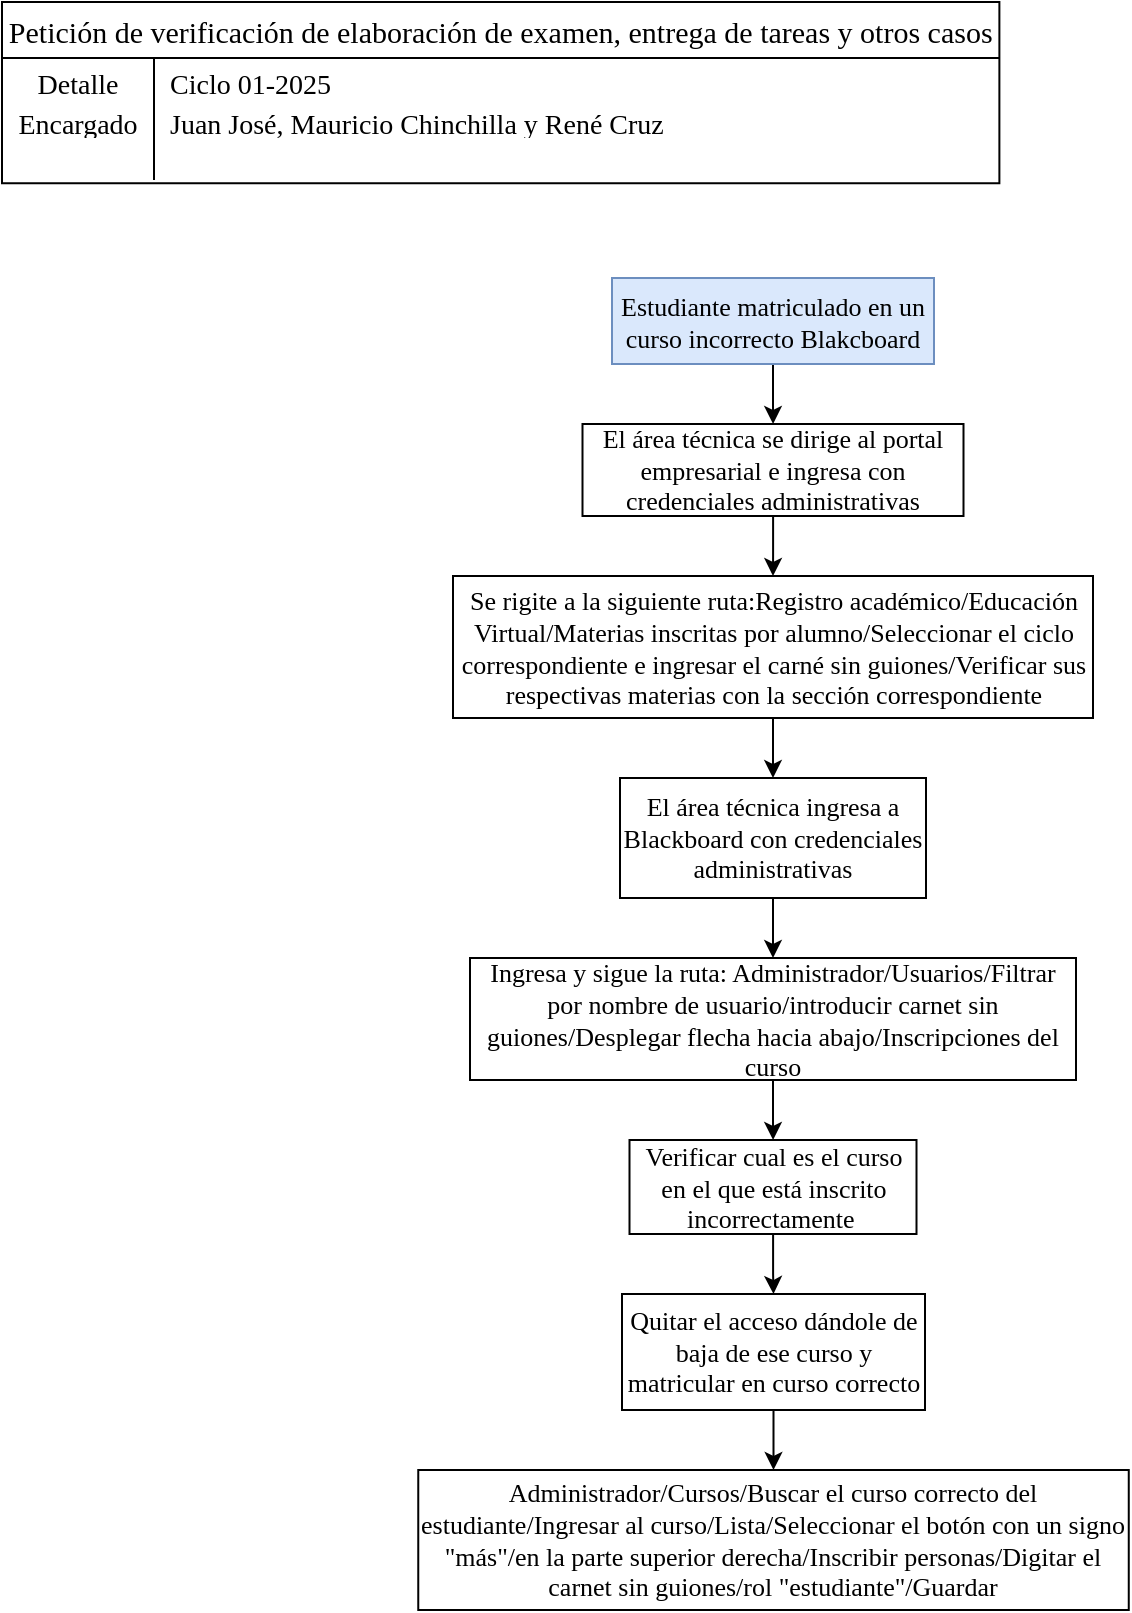 <mxfile version="28.0.6">
  <diagram name="Página-1" id="gJHtA8nM5L1IpOAADbCs">
    <mxGraphModel dx="983" dy="580" grid="0" gridSize="10" guides="1" tooltips="1" connect="1" arrows="1" fold="1" page="1" pageScale="1" pageWidth="827" pageHeight="1169" math="0" shadow="0">
      <root>
        <mxCell id="0" />
        <mxCell id="1" parent="0" />
        <mxCell id="ibsFQo2Hiwr2FMgONQHF-1" value="Petición de verificación de elaboración de examen, entrega de tareas y otros casos" style="shape=table;startSize=28;container=1;collapsible=0;childLayout=tableLayout;fixedRows=1;rowLines=0;fontStyle=0;strokeColor=default;fontSize=15;fontFamily=Times New Roman;" vertex="1" parent="1">
          <mxGeometry x="28" y="30" width="498.697" height="90.612" as="geometry" />
        </mxCell>
        <mxCell id="ibsFQo2Hiwr2FMgONQHF-2" value="" style="shape=tableRow;horizontal=0;startSize=0;swimlaneHead=0;swimlaneBody=0;top=0;left=0;bottom=0;right=0;collapsible=0;dropTarget=0;fillColor=none;points=[[0,0.5],[1,0.5]];portConstraint=eastwest;strokeColor=inherit;fontSize=16;fontFamily=Times New Roman;" vertex="1" parent="ibsFQo2Hiwr2FMgONQHF-1">
          <mxGeometry y="28" width="498.697" height="20" as="geometry" />
        </mxCell>
        <mxCell id="ibsFQo2Hiwr2FMgONQHF-3" value="&lt;font style=&quot;font-size: 14px;&quot;&gt;Detalle&lt;/font&gt;&lt;div&gt;&lt;br&gt;&lt;/div&gt;" style="shape=partialRectangle;html=1;whiteSpace=wrap;connectable=0;fillColor=none;top=0;left=0;bottom=0;right=0;overflow=hidden;pointerEvents=1;strokeColor=inherit;fontSize=16;fontFamily=Times New Roman;" vertex="1" parent="ibsFQo2Hiwr2FMgONQHF-2">
          <mxGeometry width="76" height="20" as="geometry">
            <mxRectangle width="76" height="20" as="alternateBounds" />
          </mxGeometry>
        </mxCell>
        <mxCell id="ibsFQo2Hiwr2FMgONQHF-4" value="&lt;font style=&quot;font-size: 14px;&quot;&gt;Ciclo 01-2025&lt;/font&gt;" style="shape=partialRectangle;html=1;whiteSpace=wrap;connectable=0;fillColor=none;top=0;left=0;bottom=0;right=0;align=left;spacingLeft=6;overflow=hidden;strokeColor=inherit;fontSize=16;fontFamily=Times New Roman;" vertex="1" parent="ibsFQo2Hiwr2FMgONQHF-2">
          <mxGeometry x="76" width="423" height="20" as="geometry">
            <mxRectangle width="423" height="20" as="alternateBounds" />
          </mxGeometry>
        </mxCell>
        <mxCell id="ibsFQo2Hiwr2FMgONQHF-5" value="" style="shape=tableRow;horizontal=0;startSize=0;swimlaneHead=0;swimlaneBody=0;top=0;left=0;bottom=0;right=0;collapsible=0;dropTarget=0;fillColor=none;points=[[0,0.5],[1,0.5]];portConstraint=eastwest;strokeColor=inherit;fontSize=16;fontFamily=Times New Roman;" vertex="1" parent="ibsFQo2Hiwr2FMgONQHF-1">
          <mxGeometry y="48" width="498.697" height="21" as="geometry" />
        </mxCell>
        <mxCell id="ibsFQo2Hiwr2FMgONQHF-6" value="&lt;font style=&quot;font-size: 14px;&quot;&gt;Encargado&lt;/font&gt;" style="shape=partialRectangle;html=1;whiteSpace=wrap;connectable=0;fillColor=none;top=0;left=0;bottom=0;right=0;overflow=hidden;strokeColor=inherit;fontSize=16;fontFamily=Times New Roman;" vertex="1" parent="ibsFQo2Hiwr2FMgONQHF-5">
          <mxGeometry width="76" height="21" as="geometry">
            <mxRectangle width="76" height="21" as="alternateBounds" />
          </mxGeometry>
        </mxCell>
        <mxCell id="ibsFQo2Hiwr2FMgONQHF-7" value="&lt;span style=&quot;font-size: 14px;&quot;&gt;Juan José, Mauricio Chinchilla y René Cruz&lt;/span&gt;" style="shape=partialRectangle;html=1;whiteSpace=wrap;connectable=0;fillColor=none;top=0;left=0;bottom=0;right=0;align=left;spacingLeft=6;overflow=hidden;strokeColor=inherit;fontSize=16;fontFamily=Times New Roman;" vertex="1" parent="ibsFQo2Hiwr2FMgONQHF-5">
          <mxGeometry x="76" width="423" height="21" as="geometry">
            <mxRectangle width="423" height="21" as="alternateBounds" />
          </mxGeometry>
        </mxCell>
        <mxCell id="ibsFQo2Hiwr2FMgONQHF-8" value="" style="shape=tableRow;horizontal=0;startSize=0;swimlaneHead=0;swimlaneBody=0;top=0;left=0;bottom=0;right=0;collapsible=0;dropTarget=0;fillColor=none;points=[[0,0.5],[1,0.5]];portConstraint=eastwest;strokeColor=inherit;fontSize=16;fontFamily=Times New Roman;" vertex="1" parent="ibsFQo2Hiwr2FMgONQHF-1">
          <mxGeometry y="69" width="498.697" height="20" as="geometry" />
        </mxCell>
        <mxCell id="ibsFQo2Hiwr2FMgONQHF-9" value="" style="shape=partialRectangle;html=1;whiteSpace=wrap;connectable=0;fillColor=none;top=0;left=0;bottom=0;right=0;overflow=hidden;strokeColor=inherit;fontSize=16;fontFamily=Times New Roman;" vertex="1" parent="ibsFQo2Hiwr2FMgONQHF-8">
          <mxGeometry width="76" height="20" as="geometry">
            <mxRectangle width="76" height="20" as="alternateBounds" />
          </mxGeometry>
        </mxCell>
        <mxCell id="ibsFQo2Hiwr2FMgONQHF-10" value="" style="shape=partialRectangle;html=1;whiteSpace=wrap;connectable=0;fillColor=none;top=0;left=0;bottom=0;right=0;align=left;spacingLeft=6;overflow=hidden;strokeColor=inherit;fontSize=16;fontFamily=Times New Roman;" vertex="1" parent="ibsFQo2Hiwr2FMgONQHF-8">
          <mxGeometry x="76" width="423" height="20" as="geometry">
            <mxRectangle width="423" height="20" as="alternateBounds" />
          </mxGeometry>
        </mxCell>
        <mxCell id="ibsFQo2Hiwr2FMgONQHF-13" value="" style="edgeStyle=orthogonalEdgeStyle;rounded=0;orthogonalLoop=1;jettySize=auto;html=1;" edge="1" parent="1" source="ibsFQo2Hiwr2FMgONQHF-11" target="ibsFQo2Hiwr2FMgONQHF-12">
          <mxGeometry relative="1" as="geometry" />
        </mxCell>
        <mxCell id="ibsFQo2Hiwr2FMgONQHF-11" value="Estudiante matriculado en un curso incorrecto Blakcboard" style="rounded=0;whiteSpace=wrap;html=1;fontFamily=Times New Roman;fontSize=13;fillColor=#dae8fc;strokeColor=#6c8ebf;" vertex="1" parent="1">
          <mxGeometry x="333" y="168" width="161" height="43" as="geometry" />
        </mxCell>
        <mxCell id="ibsFQo2Hiwr2FMgONQHF-15" value="" style="edgeStyle=orthogonalEdgeStyle;rounded=0;orthogonalLoop=1;jettySize=auto;html=1;" edge="1" parent="1" source="ibsFQo2Hiwr2FMgONQHF-12" target="ibsFQo2Hiwr2FMgONQHF-14">
          <mxGeometry relative="1" as="geometry" />
        </mxCell>
        <mxCell id="ibsFQo2Hiwr2FMgONQHF-12" value="El área técnica se dirige al portal empresarial e ingresa con credenciales administrativas" style="whiteSpace=wrap;html=1;fontSize=13;fontFamily=Times New Roman;rounded=0;" vertex="1" parent="1">
          <mxGeometry x="318.25" y="241" width="190.5" height="46" as="geometry" />
        </mxCell>
        <mxCell id="ibsFQo2Hiwr2FMgONQHF-17" value="" style="edgeStyle=orthogonalEdgeStyle;rounded=0;orthogonalLoop=1;jettySize=auto;html=1;" edge="1" parent="1" source="ibsFQo2Hiwr2FMgONQHF-14" target="ibsFQo2Hiwr2FMgONQHF-16">
          <mxGeometry relative="1" as="geometry" />
        </mxCell>
        <mxCell id="ibsFQo2Hiwr2FMgONQHF-14" value="Se rigite a la siguiente ruta:Registro académico/Educación Virtual/Materias inscritas por alumno/Seleccionar el ciclo correspondiente e ingresar el carné sin guiones/Verificar sus respectivas materias con la sección correspondiente" style="whiteSpace=wrap;html=1;fontSize=13;fontFamily=Times New Roman;rounded=0;" vertex="1" parent="1">
          <mxGeometry x="253.5" y="317" width="320" height="71" as="geometry" />
        </mxCell>
        <mxCell id="ibsFQo2Hiwr2FMgONQHF-19" value="" style="edgeStyle=orthogonalEdgeStyle;rounded=0;orthogonalLoop=1;jettySize=auto;html=1;" edge="1" parent="1" source="ibsFQo2Hiwr2FMgONQHF-16" target="ibsFQo2Hiwr2FMgONQHF-18">
          <mxGeometry relative="1" as="geometry" />
        </mxCell>
        <mxCell id="ibsFQo2Hiwr2FMgONQHF-16" value="El área técnica ingresa a Blackboard con credenciales administrativas" style="whiteSpace=wrap;html=1;fontSize=13;fontFamily=Times New Roman;rounded=0;" vertex="1" parent="1">
          <mxGeometry x="337" y="418" width="153" height="60" as="geometry" />
        </mxCell>
        <mxCell id="ibsFQo2Hiwr2FMgONQHF-21" value="" style="edgeStyle=orthogonalEdgeStyle;rounded=0;orthogonalLoop=1;jettySize=auto;html=1;" edge="1" parent="1" source="ibsFQo2Hiwr2FMgONQHF-18" target="ibsFQo2Hiwr2FMgONQHF-20">
          <mxGeometry relative="1" as="geometry" />
        </mxCell>
        <mxCell id="ibsFQo2Hiwr2FMgONQHF-18" value="Ingresa y sigue la ruta: Administrador/Usuarios/Filtrar por nombre de usuario/introducir carnet sin guiones/Desplegar flecha hacia abajo/Inscripciones del curso" style="whiteSpace=wrap;html=1;fontSize=13;fontFamily=Times New Roman;rounded=0;" vertex="1" parent="1">
          <mxGeometry x="262" y="508" width="303" height="61" as="geometry" />
        </mxCell>
        <mxCell id="ibsFQo2Hiwr2FMgONQHF-23" value="" style="edgeStyle=orthogonalEdgeStyle;rounded=0;orthogonalLoop=1;jettySize=auto;html=1;" edge="1" parent="1" source="ibsFQo2Hiwr2FMgONQHF-20" target="ibsFQo2Hiwr2FMgONQHF-22">
          <mxGeometry relative="1" as="geometry" />
        </mxCell>
        <mxCell id="ibsFQo2Hiwr2FMgONQHF-20" value="Verificar cual es el curso en el que está inscrito incorrectamente&amp;nbsp;" style="whiteSpace=wrap;html=1;fontSize=13;fontFamily=Times New Roman;rounded=0;" vertex="1" parent="1">
          <mxGeometry x="341.75" y="599" width="143.5" height="47" as="geometry" />
        </mxCell>
        <mxCell id="ibsFQo2Hiwr2FMgONQHF-25" value="" style="edgeStyle=orthogonalEdgeStyle;rounded=0;orthogonalLoop=1;jettySize=auto;html=1;" edge="1" parent="1" source="ibsFQo2Hiwr2FMgONQHF-22" target="ibsFQo2Hiwr2FMgONQHF-24">
          <mxGeometry relative="1" as="geometry" />
        </mxCell>
        <mxCell id="ibsFQo2Hiwr2FMgONQHF-22" value="Quitar el acceso dándole de baja de ese curso y matricular en curso correcto" style="whiteSpace=wrap;html=1;fontSize=13;fontFamily=Times New Roman;rounded=0;" vertex="1" parent="1">
          <mxGeometry x="338" y="676" width="151.5" height="58" as="geometry" />
        </mxCell>
        <mxCell id="ibsFQo2Hiwr2FMgONQHF-24" value="Administrador/Cursos/Buscar el curso correcto del estudiante/Ingresar al curso/Lista/Seleccionar el botón con un signo &quot;más&quot;/en la parte superior derecha/Inscribir personas/Digitar el carnet sin guiones/rol &quot;estudiante&quot;/Guardar" style="whiteSpace=wrap;html=1;fontSize=13;fontFamily=Times New Roman;rounded=0;" vertex="1" parent="1">
          <mxGeometry x="236.13" y="764" width="355.25" height="70" as="geometry" />
        </mxCell>
      </root>
    </mxGraphModel>
  </diagram>
</mxfile>
